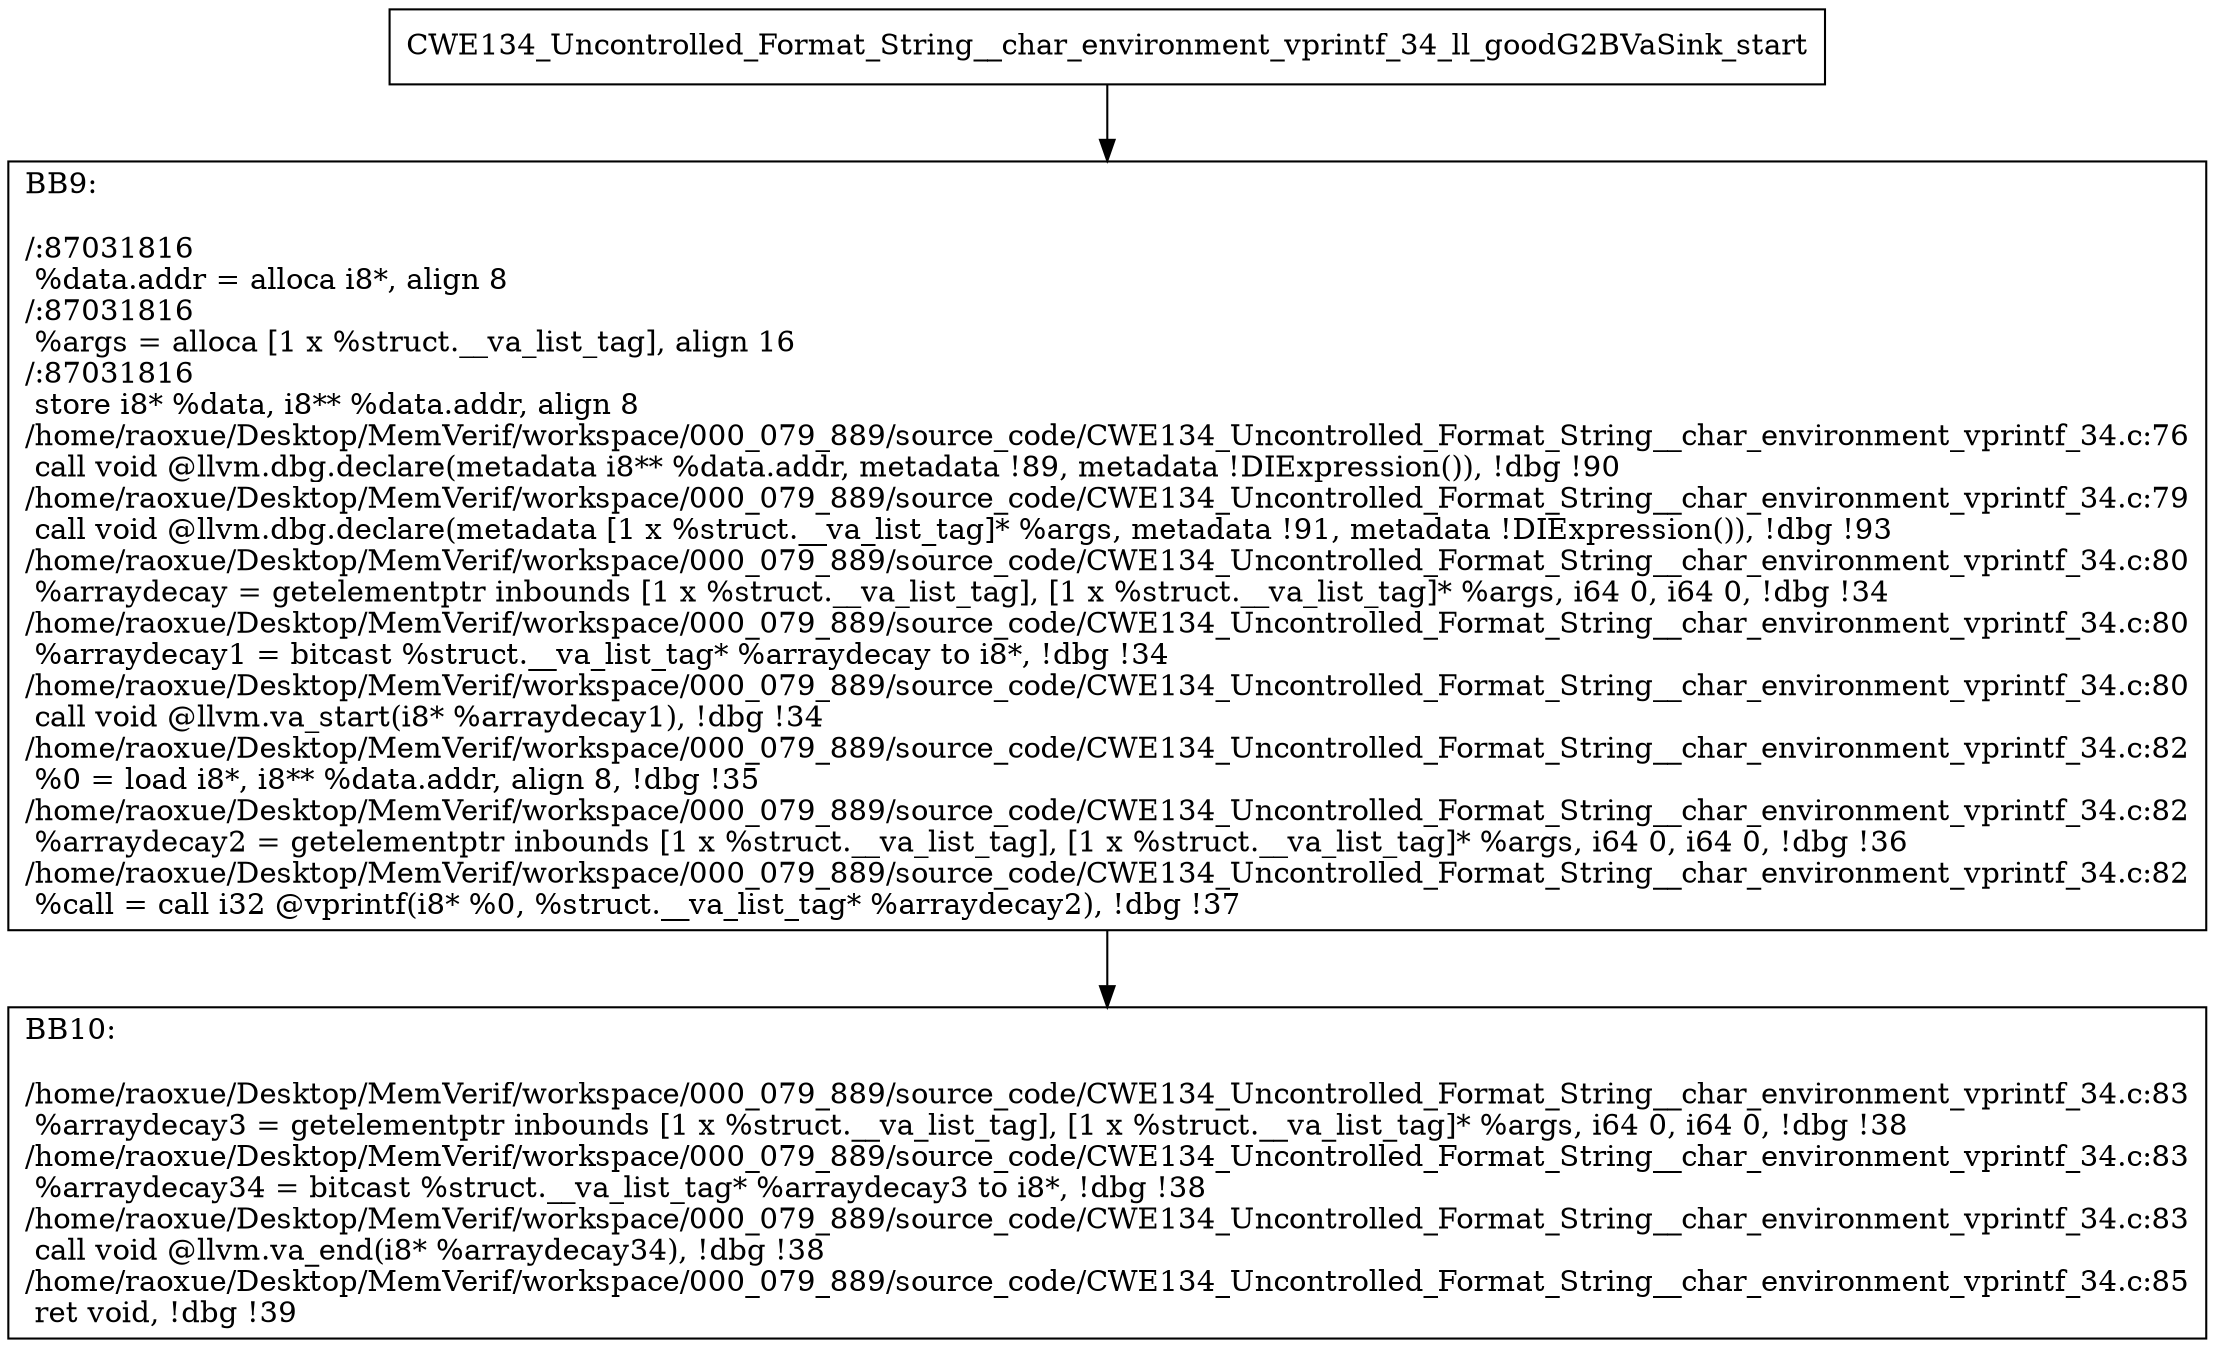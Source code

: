 digraph "CFG for'CWE134_Uncontrolled_Format_String__char_environment_vprintf_34_ll_goodG2BVaSink' function" {
	BBCWE134_Uncontrolled_Format_String__char_environment_vprintf_34_ll_goodG2BVaSink_start[shape=record,label="{CWE134_Uncontrolled_Format_String__char_environment_vprintf_34_ll_goodG2BVaSink_start}"];
	BBCWE134_Uncontrolled_Format_String__char_environment_vprintf_34_ll_goodG2BVaSink_start-> CWE134_Uncontrolled_Format_String__char_environment_vprintf_34_ll_goodG2BVaSinkBB9;
	CWE134_Uncontrolled_Format_String__char_environment_vprintf_34_ll_goodG2BVaSinkBB9 [shape=record, label="{BB9:\l\l/:87031816\l
  %data.addr = alloca i8*, align 8\l
/:87031816\l
  %args = alloca [1 x %struct.__va_list_tag], align 16\l
/:87031816\l
  store i8* %data, i8** %data.addr, align 8\l
/home/raoxue/Desktop/MemVerif/workspace/000_079_889/source_code/CWE134_Uncontrolled_Format_String__char_environment_vprintf_34.c:76\l
  call void @llvm.dbg.declare(metadata i8** %data.addr, metadata !89, metadata !DIExpression()), !dbg !90\l
/home/raoxue/Desktop/MemVerif/workspace/000_079_889/source_code/CWE134_Uncontrolled_Format_String__char_environment_vprintf_34.c:79\l
  call void @llvm.dbg.declare(metadata [1 x %struct.__va_list_tag]* %args, metadata !91, metadata !DIExpression()), !dbg !93\l
/home/raoxue/Desktop/MemVerif/workspace/000_079_889/source_code/CWE134_Uncontrolled_Format_String__char_environment_vprintf_34.c:80\l
  %arraydecay = getelementptr inbounds [1 x %struct.__va_list_tag], [1 x %struct.__va_list_tag]* %args, i64 0, i64 0, !dbg !34\l
/home/raoxue/Desktop/MemVerif/workspace/000_079_889/source_code/CWE134_Uncontrolled_Format_String__char_environment_vprintf_34.c:80\l
  %arraydecay1 = bitcast %struct.__va_list_tag* %arraydecay to i8*, !dbg !34\l
/home/raoxue/Desktop/MemVerif/workspace/000_079_889/source_code/CWE134_Uncontrolled_Format_String__char_environment_vprintf_34.c:80\l
  call void @llvm.va_start(i8* %arraydecay1), !dbg !34\l
/home/raoxue/Desktop/MemVerif/workspace/000_079_889/source_code/CWE134_Uncontrolled_Format_String__char_environment_vprintf_34.c:82\l
  %0 = load i8*, i8** %data.addr, align 8, !dbg !35\l
/home/raoxue/Desktop/MemVerif/workspace/000_079_889/source_code/CWE134_Uncontrolled_Format_String__char_environment_vprintf_34.c:82\l
  %arraydecay2 = getelementptr inbounds [1 x %struct.__va_list_tag], [1 x %struct.__va_list_tag]* %args, i64 0, i64 0, !dbg !36\l
/home/raoxue/Desktop/MemVerif/workspace/000_079_889/source_code/CWE134_Uncontrolled_Format_String__char_environment_vprintf_34.c:82\l
  %call = call i32 @vprintf(i8* %0, %struct.__va_list_tag* %arraydecay2), !dbg !37\l
}"];
	CWE134_Uncontrolled_Format_String__char_environment_vprintf_34_ll_goodG2BVaSinkBB9-> CWE134_Uncontrolled_Format_String__char_environment_vprintf_34_ll_goodG2BVaSinkBB10;
	CWE134_Uncontrolled_Format_String__char_environment_vprintf_34_ll_goodG2BVaSinkBB10 [shape=record, label="{BB10:\l\l/home/raoxue/Desktop/MemVerif/workspace/000_079_889/source_code/CWE134_Uncontrolled_Format_String__char_environment_vprintf_34.c:83\l
  %arraydecay3 = getelementptr inbounds [1 x %struct.__va_list_tag], [1 x %struct.__va_list_tag]* %args, i64 0, i64 0, !dbg !38\l
/home/raoxue/Desktop/MemVerif/workspace/000_079_889/source_code/CWE134_Uncontrolled_Format_String__char_environment_vprintf_34.c:83\l
  %arraydecay34 = bitcast %struct.__va_list_tag* %arraydecay3 to i8*, !dbg !38\l
/home/raoxue/Desktop/MemVerif/workspace/000_079_889/source_code/CWE134_Uncontrolled_Format_String__char_environment_vprintf_34.c:83\l
  call void @llvm.va_end(i8* %arraydecay34), !dbg !38\l
/home/raoxue/Desktop/MemVerif/workspace/000_079_889/source_code/CWE134_Uncontrolled_Format_String__char_environment_vprintf_34.c:85\l
  ret void, !dbg !39\l
}"];
}
